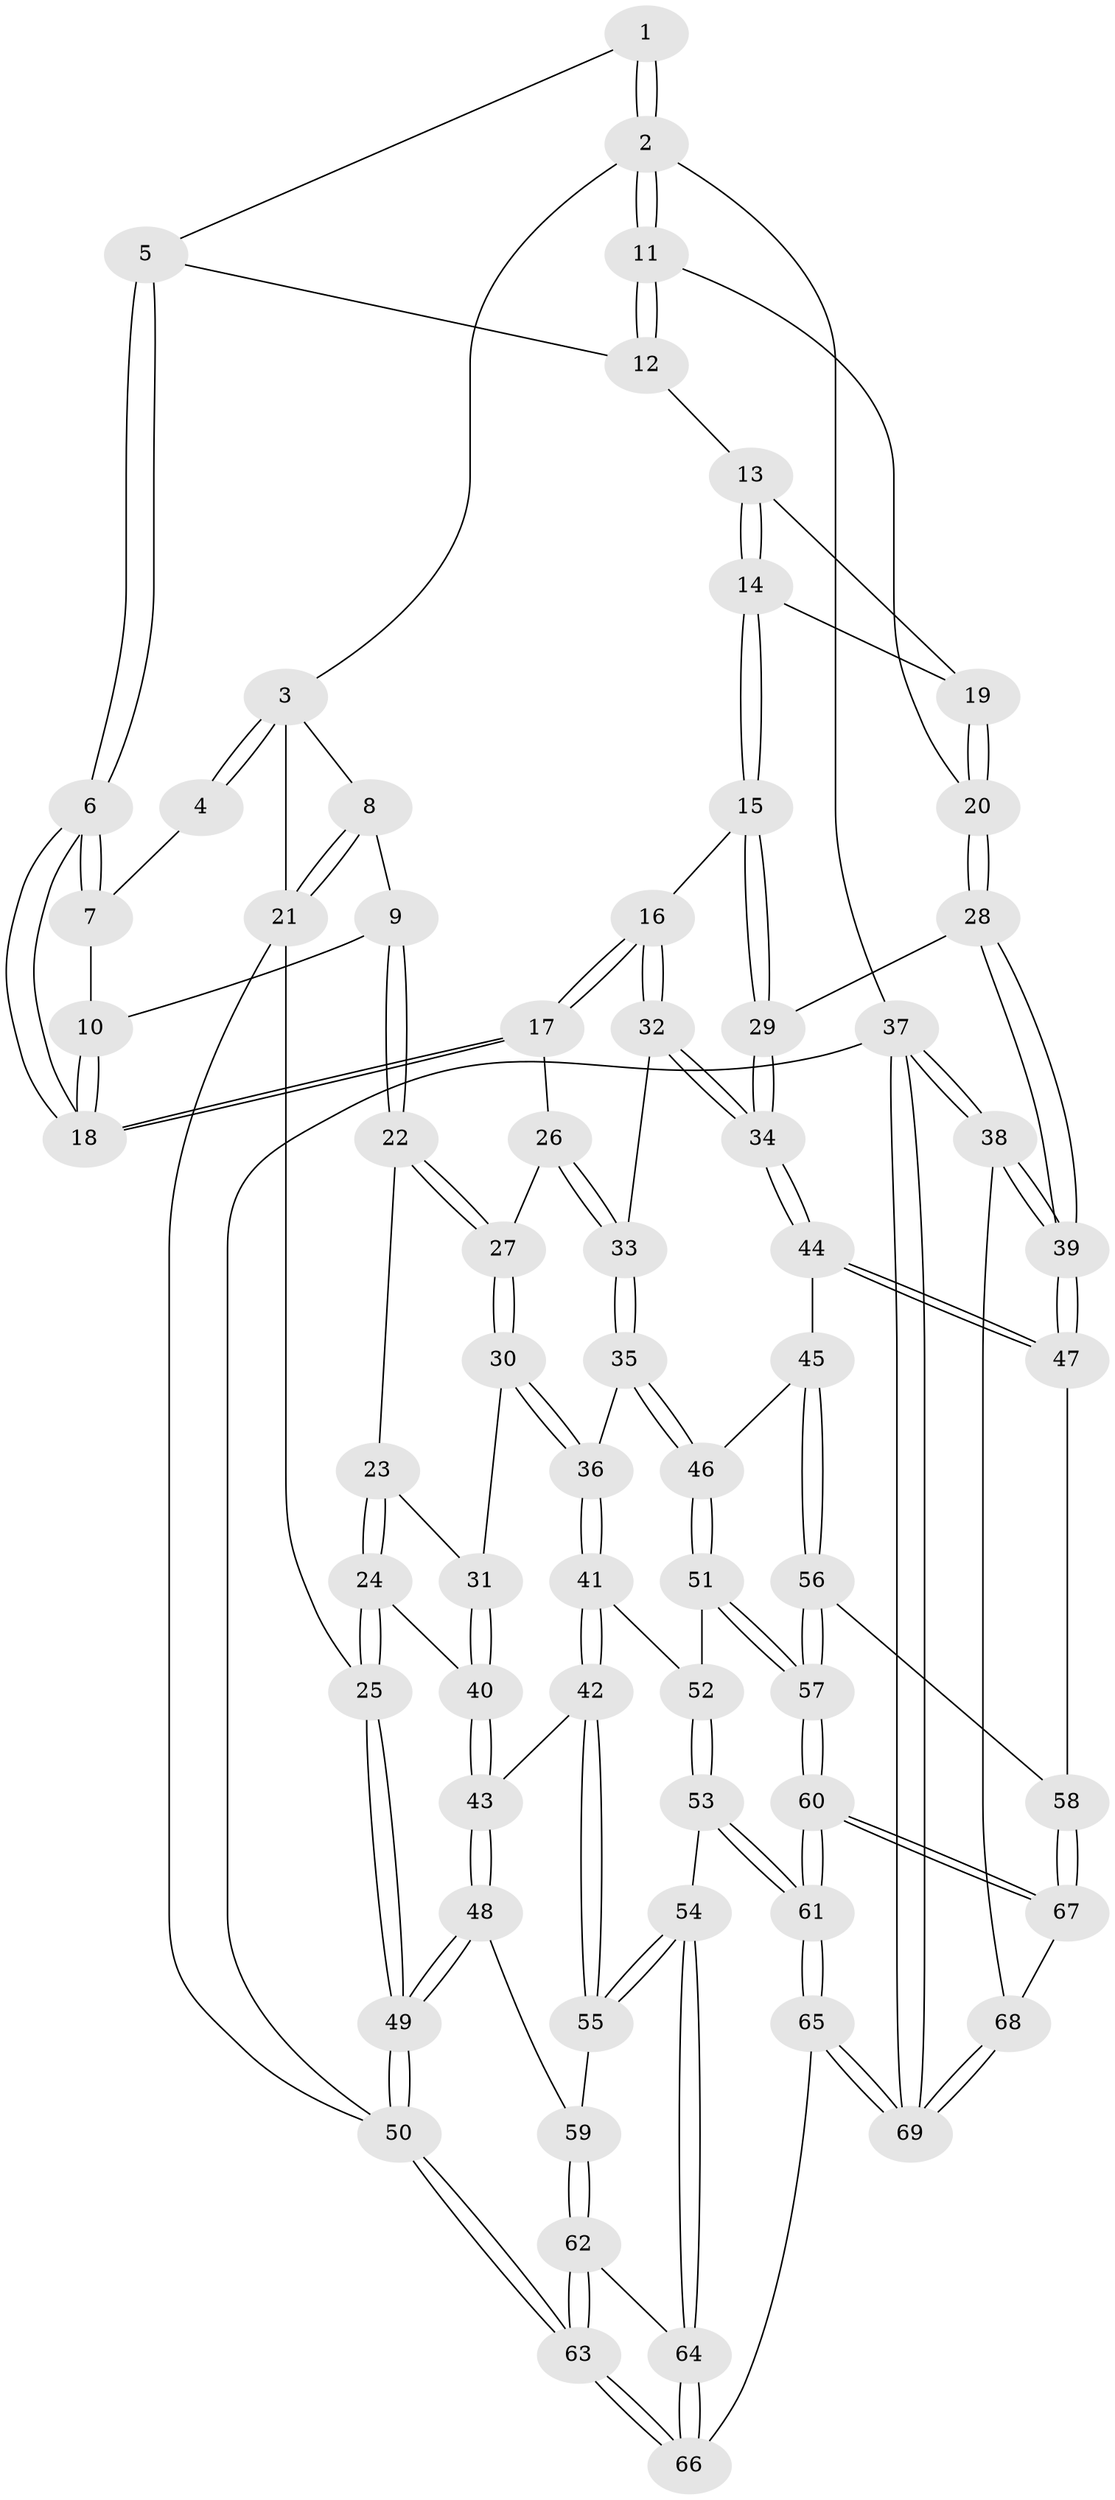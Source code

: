 // Generated by graph-tools (version 1.1) at 2025/38/03/09/25 02:38:20]
// undirected, 69 vertices, 169 edges
graph export_dot {
graph [start="1"]
  node [color=gray90,style=filled];
  1 [pos="+0.9042231861873301+0"];
  2 [pos="+1+0"];
  3 [pos="+0.2663824465373667+0"];
  4 [pos="+0.6281065434911732+0"];
  5 [pos="+0.7710038007797305+0.09511202003387392"];
  6 [pos="+0.6446069078533864+0.10828268587637162"];
  7 [pos="+0.6239528166917604+0"];
  8 [pos="+0.2854947435759878+0"];
  9 [pos="+0.3627380597936836+0.09651822845456551"];
  10 [pos="+0.4322316803430742+0.0990655996043725"];
  11 [pos="+1+0"];
  12 [pos="+0.7875426715941258+0.1058656373055482"];
  13 [pos="+0.801482200435556+0.11863605096652802"];
  14 [pos="+0.8417477281984994+0.18316158092994606"];
  15 [pos="+0.8598335027127343+0.22908044572762146"];
  16 [pos="+0.7749576556722594+0.2820633646719424"];
  17 [pos="+0.6244824198998576+0.15448784962474488"];
  18 [pos="+0.6237655897011912+0.14244162240645708"];
  19 [pos="+0.9227362826950963+0.06167757571052824"];
  20 [pos="+1+0"];
  21 [pos="+0+0.3221373233382127"];
  22 [pos="+0.3596710000291771+0.18147497522022982"];
  23 [pos="+0.2445066358615266+0.27951056537450153"];
  24 [pos="+0+0.3407574375950046"];
  25 [pos="+0+0.33740637560329334"];
  26 [pos="+0.5646099465697081+0.2746171415899197"];
  27 [pos="+0.44225864262002207+0.2915135305196291"];
  28 [pos="+1+0.2760676901751182"];
  29 [pos="+1+0.2833471289583704"];
  30 [pos="+0.4011831987305549+0.4274543761860268"];
  31 [pos="+0.36349013255659285+0.4163301991155542"];
  32 [pos="+0.7333495171182824+0.41325849566198064"];
  33 [pos="+0.6540440037207979+0.428293255865913"];
  34 [pos="+0.8413142505214433+0.48201409287641894"];
  35 [pos="+0.5967941664901922+0.4905001627920694"];
  36 [pos="+0.4381307291374535+0.5026449652800886"];
  37 [pos="+1+1"];
  38 [pos="+1+0.7922085002083626"];
  39 [pos="+1+0.6263365297025895"];
  40 [pos="+0.16840631734783348+0.4461796726548334"];
  41 [pos="+0.4251994764477479+0.526972113014857"];
  42 [pos="+0.36692262287850425+0.6058055092236126"];
  43 [pos="+0.25399098740482934+0.5742898366826213"];
  44 [pos="+0.8558395163095865+0.5954237357444289"];
  45 [pos="+0.7872187457882568+0.6211527433942176"];
  46 [pos="+0.642189789055145+0.6239399829979815"];
  47 [pos="+0.8881860249297219+0.6294843337076977"];
  48 [pos="+0.09730752783653493+0.6922967277479808"];
  49 [pos="+0+0.6930348277763225"];
  50 [pos="+0+1"];
  51 [pos="+0.6244454918465145+0.6744890615334411"];
  52 [pos="+0.5330307722649535+0.6477339070858752"];
  53 [pos="+0.41899700579450905+0.731355554766904"];
  54 [pos="+0.3768722522903185+0.7054085230646064"];
  55 [pos="+0.37191929572810406+0.6922442357738453"];
  56 [pos="+0.7485219739491598+0.7082444220243773"];
  57 [pos="+0.6152518219219956+0.8117001228121526"];
  58 [pos="+0.8714875711668826+0.788708333504589"];
  59 [pos="+0.14868694501643057+0.7170350262586933"];
  60 [pos="+0.6082761534576949+0.8383423538293111"];
  61 [pos="+0.5866333154361733+0.8651189311591351"];
  62 [pos="+0.25205722202220027+0.8424362639743341"];
  63 [pos="+0+1"];
  64 [pos="+0.29594646291513926+0.823851260486915"];
  65 [pos="+0.5654002279488339+1"];
  66 [pos="+0.539963973615061+1"];
  67 [pos="+0.8716480733558722+0.7963564472807455"];
  68 [pos="+0.8846834636432064+0.8122120125845331"];
  69 [pos="+0.8905009494519007+1"];
  1 -- 2;
  1 -- 2;
  1 -- 5;
  2 -- 3;
  2 -- 11;
  2 -- 11;
  2 -- 37;
  3 -- 4;
  3 -- 4;
  3 -- 8;
  3 -- 21;
  4 -- 7;
  5 -- 6;
  5 -- 6;
  5 -- 12;
  6 -- 7;
  6 -- 7;
  6 -- 18;
  6 -- 18;
  7 -- 10;
  8 -- 9;
  8 -- 21;
  8 -- 21;
  9 -- 10;
  9 -- 22;
  9 -- 22;
  10 -- 18;
  10 -- 18;
  11 -- 12;
  11 -- 12;
  11 -- 20;
  12 -- 13;
  13 -- 14;
  13 -- 14;
  13 -- 19;
  14 -- 15;
  14 -- 15;
  14 -- 19;
  15 -- 16;
  15 -- 29;
  15 -- 29;
  16 -- 17;
  16 -- 17;
  16 -- 32;
  16 -- 32;
  17 -- 18;
  17 -- 18;
  17 -- 26;
  19 -- 20;
  19 -- 20;
  20 -- 28;
  20 -- 28;
  21 -- 25;
  21 -- 50;
  22 -- 23;
  22 -- 27;
  22 -- 27;
  23 -- 24;
  23 -- 24;
  23 -- 31;
  24 -- 25;
  24 -- 25;
  24 -- 40;
  25 -- 49;
  25 -- 49;
  26 -- 27;
  26 -- 33;
  26 -- 33;
  27 -- 30;
  27 -- 30;
  28 -- 29;
  28 -- 39;
  28 -- 39;
  29 -- 34;
  29 -- 34;
  30 -- 31;
  30 -- 36;
  30 -- 36;
  31 -- 40;
  31 -- 40;
  32 -- 33;
  32 -- 34;
  32 -- 34;
  33 -- 35;
  33 -- 35;
  34 -- 44;
  34 -- 44;
  35 -- 36;
  35 -- 46;
  35 -- 46;
  36 -- 41;
  36 -- 41;
  37 -- 38;
  37 -- 38;
  37 -- 69;
  37 -- 69;
  37 -- 50;
  38 -- 39;
  38 -- 39;
  38 -- 68;
  39 -- 47;
  39 -- 47;
  40 -- 43;
  40 -- 43;
  41 -- 42;
  41 -- 42;
  41 -- 52;
  42 -- 43;
  42 -- 55;
  42 -- 55;
  43 -- 48;
  43 -- 48;
  44 -- 45;
  44 -- 47;
  44 -- 47;
  45 -- 46;
  45 -- 56;
  45 -- 56;
  46 -- 51;
  46 -- 51;
  47 -- 58;
  48 -- 49;
  48 -- 49;
  48 -- 59;
  49 -- 50;
  49 -- 50;
  50 -- 63;
  50 -- 63;
  51 -- 52;
  51 -- 57;
  51 -- 57;
  52 -- 53;
  52 -- 53;
  53 -- 54;
  53 -- 61;
  53 -- 61;
  54 -- 55;
  54 -- 55;
  54 -- 64;
  54 -- 64;
  55 -- 59;
  56 -- 57;
  56 -- 57;
  56 -- 58;
  57 -- 60;
  57 -- 60;
  58 -- 67;
  58 -- 67;
  59 -- 62;
  59 -- 62;
  60 -- 61;
  60 -- 61;
  60 -- 67;
  60 -- 67;
  61 -- 65;
  61 -- 65;
  62 -- 63;
  62 -- 63;
  62 -- 64;
  63 -- 66;
  63 -- 66;
  64 -- 66;
  64 -- 66;
  65 -- 66;
  65 -- 69;
  65 -- 69;
  67 -- 68;
  68 -- 69;
  68 -- 69;
}
